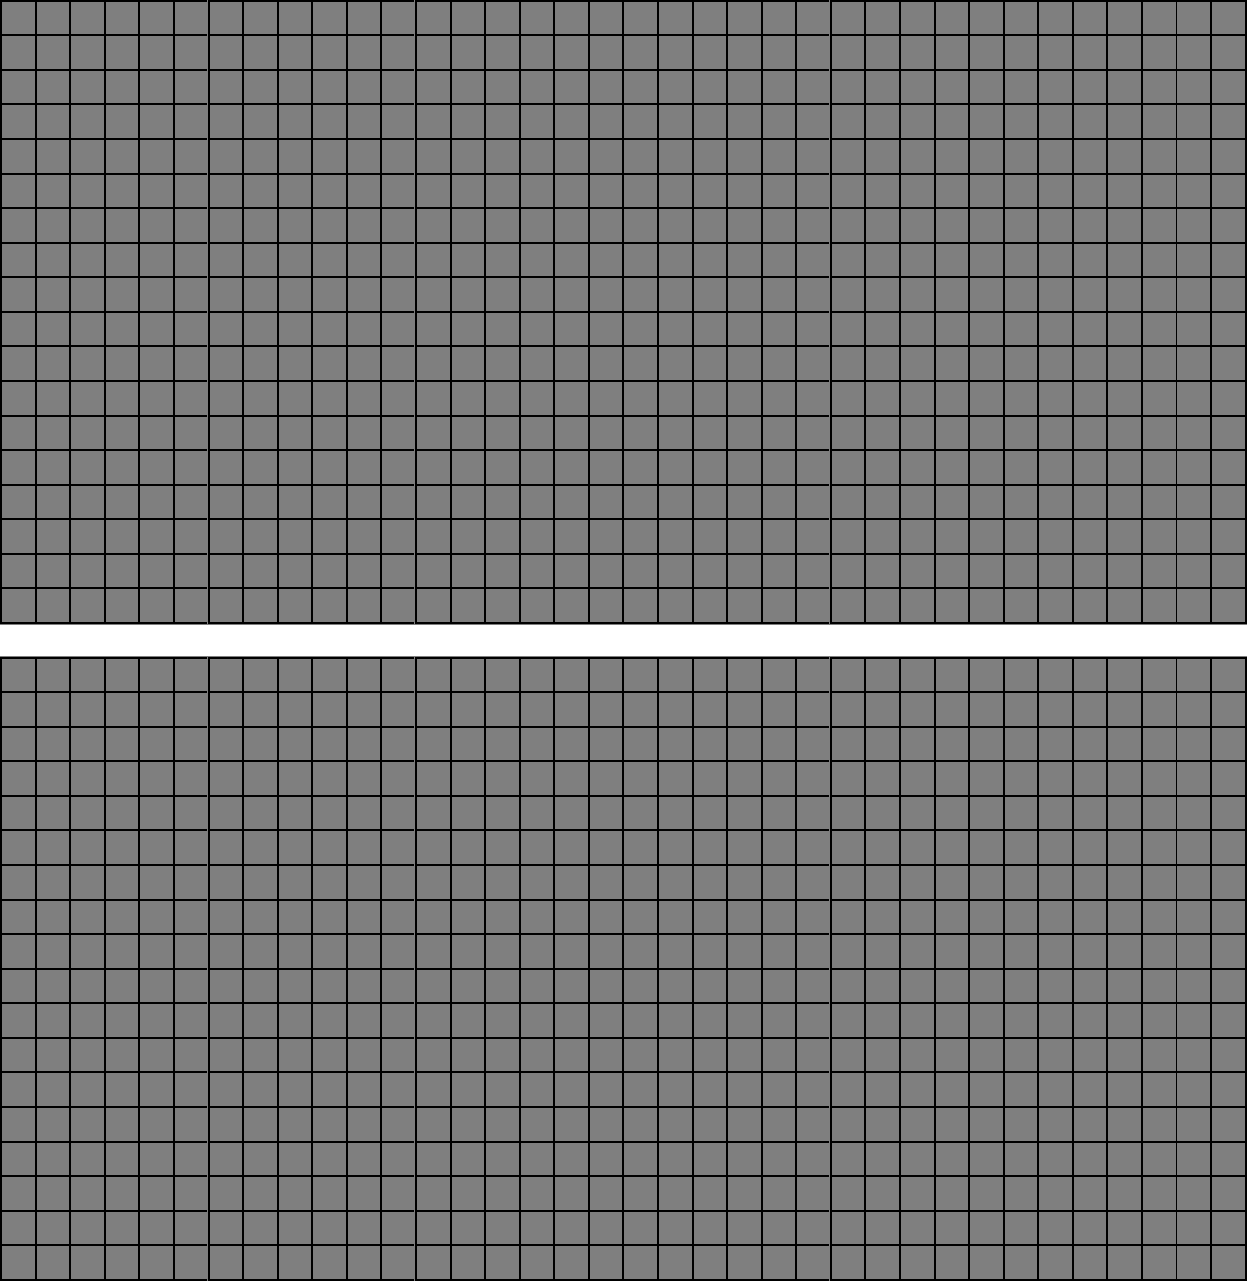 // Asymptote-generated background for the simulation. To generate the png file
// used by firelight, run "asy -V -f png grid".

import math;

size(640, 640);
real offset = 6.;

for (int i = 0; i < 6; i += 1) {
    picture p = shift(i*offset,0)*grid(6,18);
    add(p, filltype = FillDraw(0.1, 0.1, rgb(grey)));
}
for (int i = 0; i < 6; i += 1) {
    picture p = shift(i*offset,19)*grid(6,18);
    add(p, filltype = FillDraw(0.1, 0.1, rgb(grey)));
}
